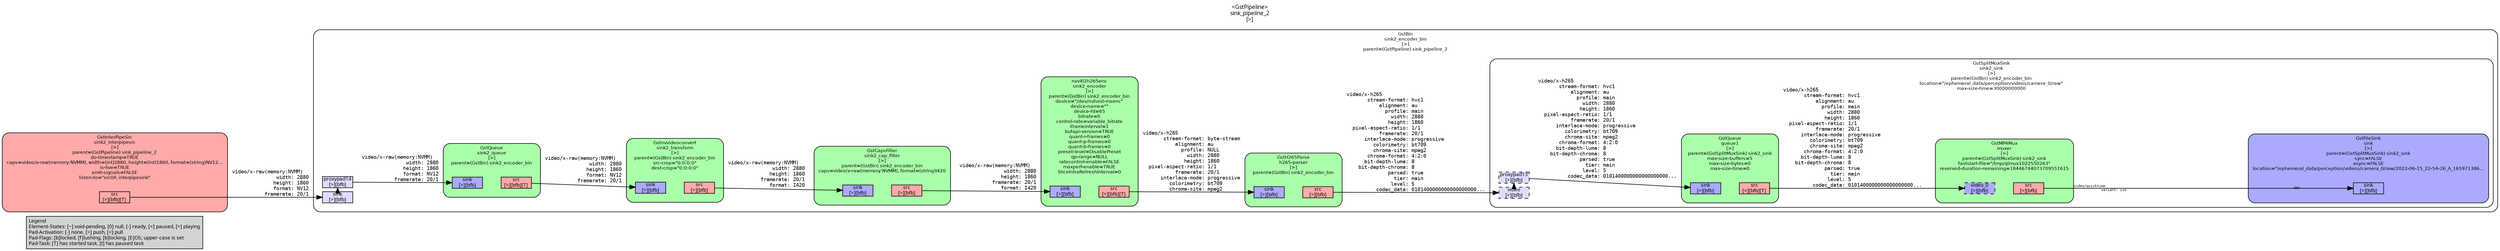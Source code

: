 digraph pipeline {
  rankdir=LR;
  fontname="sans";
  fontsize="10";
  labelloc=t;
  nodesep=.1;
  ranksep=.2;
  label="<GstPipeline>\nsink_pipeline_2\n[>]";
  node [style="filled,rounded", shape=box, fontsize="9", fontname="sans", margin="0.0,0.0"];
  edge [labelfontsize="6", fontsize="9", fontname="monospace"];
  
  legend [
    pos="0,0!",
    margin="0.05,0.05",
    style="filled",
    label="Legend\lElement-States: [~] void-pending, [0] null, [-] ready, [=] paused, [>] playing\lPad-Activation: [-] none, [>] push, [<] pull\lPad-Flags: [b]locked, [f]lushing, [b]locking, [E]OS; upper-case is set\lPad-Task: [T] has started task, [t] has paused task\l",
  ];
  subgraph cluster_sink2_interpipesrc_0x55b811c0f0 {
    fontname="Bitstream Vera Sans";
    fontsize="8";
    style="filled,rounded";
    color=black;
    label="GstInterPipeSrc\nsink2_interpipesrc\n[>]\nparent=(GstPipeline) sink_pipeline_2\ndo-timestamp=TRUE\ncaps=video/x-raw(memory:NVMM), width=(int)2880, height=(int)1860, format=(string)NV12…\nis-live=TRUE\nemit-signals=FALSE\nlisten-to=\"src0A_interpipesink\"";
    subgraph cluster_sink2_interpipesrc_0x55b811c0f0_src {
      label="";
      style="invis";
      sink2_interpipesrc_0x55b811c0f0_src_0x55b810fa00 [color=black, fillcolor="#ffaaaa", label="src\n[>][bfb][T]", height="0.2", style="filled,solid"];
    }

    fillcolor="#ffaaaa";
  }

  sink2_interpipesrc_0x55b811c0f0_src_0x55b810fa00 -> sink2_encoder_bin_0x55b80e8020_sink_0x55b8106b90 [label="video/x-raw(memory:NVMM)\l               width: 2880\l              height: 1860\l              format: NV12\l           framerate: 20/1\l"]
  subgraph cluster_sink2_encoder_bin_0x55b80e8020 {
    fontname="Bitstream Vera Sans";
    fontsize="8";
    style="filled,rounded";
    color=black;
    label="GstBin\nsink2_encoder_bin\n[>]\nparent=(GstPipeline) sink_pipeline_2";
    subgraph cluster_sink2_encoder_bin_0x55b80e8020_sink {
      label="";
      style="invis";
      _proxypad14_0x55b8108540 [color=black, fillcolor="#ddddff", label="proxypad14\n[>][bfb]", height="0.2", style="filled,solid"];
    sink2_encoder_bin_0x55b80e8020_sink_0x55b8106b90 -> _proxypad14_0x55b8108540 [style=dashed, minlen=0]
      sink2_encoder_bin_0x55b80e8020_sink_0x55b8106b90 [color=black, fillcolor="#ddddff", label="sink\n[>][bfb]", height="0.2", style="filled,solid"];
    }

    fillcolor="#ffffff";
    subgraph cluster_sink2_sink_0x55b7e246f0 {
      fontname="Bitstream Vera Sans";
      fontsize="8";
      style="filled,rounded";
      color=black;
      label="GstSplitMuxSink\nsink2_sink\n[>]\nparent=(GstBin) sink2_encoder_bin\nlocation=\"/ephemeral_data/perception/videos/camera_0/raw\"\nmax-size-time=30000000000";
      subgraph cluster_sink2_sink_0x55b7e246f0_sink {
        label="";
        style="invis";
        _proxypad13_0x55b81082e0 [color=black, fillcolor="#ddddff", label="proxypad13\n[>][bfb]", height="0.2", style="filled,dashed"];
      sink2_sink_0x55b7e246f0_video_0x55b8106910 -> _proxypad13_0x55b81082e0 [style=dashed, minlen=0]
        sink2_sink_0x55b7e246f0_video_0x55b8106910 [color=black, fillcolor="#ddddff", label="video\n[>][bfb]", height="0.2", style="filled,dashed"];
      }

      fillcolor="#ffffff";
      subgraph cluster_sink_0x55f27ba1f0 {
        fontname="Bitstream Vera Sans";
        fontsize="8";
        style="filled,rounded";
        color=black;
        label="GstFileSink\nsink\n[>]\nparent=(GstSplitMuxSink) sink2_sink\nsync=FALSE\nasync=FALSE\nlocation=\"/ephemeral_data/perception/videos/camera_0/raw/2022-06-15_22-54-26_A_165971386…";
        subgraph cluster_sink_0x55f27ba1f0_sink {
          label="";
          style="invis";
          sink_0x55f27ba1f0_sink_0x55b811e0e0 [color=black, fillcolor="#aaaaff", label="sink\n[>][bfb]", height="0.2", style="filled,solid"];
        }

        fillcolor="#aaaaff";
      }

      subgraph cluster_queue1_0x55b7e2f9c0 {
        fontname="Bitstream Vera Sans";
        fontsize="8";
        style="filled,rounded";
        color=black;
        label="GstQueue\nqueue1\n[>]\nparent=(GstSplitMuxSink) sink2_sink\nmax-size-buffers=5\nmax-size-bytes=0\nmax-size-time=0";
        subgraph cluster_queue1_0x55b7e2f9c0_sink {
          label="";
          style="invis";
          queue1_0x55b7e2f9c0_sink_0x55b810f560 [color=black, fillcolor="#aaaaff", label="sink\n[>][bfb]", height="0.2", style="filled,solid"];
        }

        subgraph cluster_queue1_0x55b7e2f9c0_src {
          label="";
          style="invis";
          queue1_0x55b7e2f9c0_src_0x55b810f7b0 [color=black, fillcolor="#ffaaaa", label="src\n[>][bfb][T]", height="0.2", style="filled,solid"];
        }

        queue1_0x55b7e2f9c0_sink_0x55b810f560 -> queue1_0x55b7e2f9c0_src_0x55b810f7b0 [style="invis"];
        fillcolor="#aaffaa";
      }

      _proxypad13_0x55b81082e0 -> queue1_0x55b7e2f9c0_sink_0x55b810f560 [label="video/x-h265\l       stream-format: hvc1\l           alignment: au\l             profile: main\l               width: 2880\l              height: 1860\l  pixel-aspect-ratio: 1/1\l           framerate: 20/1\l      interlace-mode: progressive\l         colorimetry: bt709\l         chroma-site: mpeg2\l       chroma-format: 4:2:0\l      bit-depth-luma: 8\l    bit-depth-chroma: 8\l              parsed: true\l                tier: main\l               level: 5\l          codec_data: 0101400000000000000000...\l"]
      queue1_0x55b7e2f9c0_src_0x55b810f7b0 -> muxer_0x55b8106630_video_0_0x55b810f310 [label="video/x-h265\l       stream-format: hvc1\l           alignment: au\l             profile: main\l               width: 2880\l              height: 1860\l  pixel-aspect-ratio: 1/1\l           framerate: 20/1\l      interlace-mode: progressive\l         colorimetry: bt709\l         chroma-site: mpeg2\l       chroma-format: 4:2:0\l      bit-depth-luma: 8\l    bit-depth-chroma: 8\l              parsed: true\l                tier: main\l               level: 5\l          codec_data: 0101400000000000000000...\l"]
      subgraph cluster_muxer_0x55b8106630 {
        fontname="Bitstream Vera Sans";
        fontsize="8";
        style="filled,rounded";
        color=black;
        label="GstMP4Mux\nmuxer\n[>]\nparent=(GstSplitMuxSink) sink2_sink\nfaststart-file=\"/tmp/qtmux1022550263\"\nreserved-duration-remaining=18446744073709551615";
        subgraph cluster_muxer_0x55b8106630_sink {
          label="";
          style="invis";
          muxer_0x55b8106630_video_0_0x55b810f310 [color=black, fillcolor="#aaaaff", label="video_0\n[>][bfb]", height="0.2", style="filled,dashed"];
        }

        subgraph cluster_muxer_0x55b8106630_src {
          label="";
          style="invis";
          muxer_0x55b8106630_src_0x55b810f0c0 [color=black, fillcolor="#ffaaaa", label="src\n[>][bfb]", height="0.2", style="filled,solid"];
        }

        muxer_0x55b8106630_video_0_0x55b810f310 -> muxer_0x55b8106630_src_0x55b810f0c0 [style="invis"];
        fillcolor="#aaffaa";
      }

      muxer_0x55b8106630_src_0x55b810f0c0 -> sink_0x55f27ba1f0_sink_0x55b811e0e0 [labeldistance="10", labelangle="0", label="                                                  ", taillabel="video/quicktime\l             variant: iso\l", headlabel="ANY"]
    }

    subgraph cluster_sink2_encoder_0x55b810d5a0 {
      fontname="Bitstream Vera Sans";
      fontsize="8";
      style="filled,rounded";
      color=black;
      label="nvv4l2h265enc\nsink2_encoder\n[>]\nparent=(GstBin) sink2_encoder_bin\ndevice=\"/dev/nvhost-msenc\"\ndevice-name=\"\"\ndevice-fd=65\nbitrate=0\ncontrol-rate=variable_bitrate\niframeinterval=1\nbufapi-version=TRUE\nquant-i-frames=0\nquant-p-frames=0\nquant-b-frames=0\npreset-level=DisablePreset\nqp-range=NULL\nratecontrol-enable=FALSE\nmaxperf-enable=TRUE\nSliceIntraRefreshInterval=0";
      subgraph cluster_sink2_encoder_0x55b810d5a0_sink {
        label="";
        style="invis";
        sink2_encoder_0x55b810d5a0_sink_0x55b810e780 [color=black, fillcolor="#aaaaff", label="sink\n[>][bfb]", height="0.2", style="filled,solid"];
      }

      subgraph cluster_sink2_encoder_0x55b810d5a0_src {
        label="";
        style="invis";
        sink2_encoder_0x55b810d5a0_src_0x55b810e9d0 [color=black, fillcolor="#ffaaaa", label="src\n[>][bfb][T]", height="0.2", style="filled,solid"];
      }

      sink2_encoder_0x55b810d5a0_sink_0x55b810e780 -> sink2_encoder_0x55b810d5a0_src_0x55b810e9d0 [style="invis"];
      fillcolor="#aaffaa";
    }

    sink2_encoder_0x55b810d5a0_src_0x55b810e9d0 -> h265_parser_0x55b81105d0_sink_0x55b810ec20 [label="video/x-h265\l       stream-format: byte-stream\l           alignment: au\l             profile: NULL\l               width: 2880\l              height: 1860\l  pixel-aspect-ratio: 1/1\l           framerate: 20/1\l      interlace-mode: progressive\l         colorimetry: bt709\l         chroma-site: mpeg2\l"]
    subgraph cluster_sink2_cap_filter_0x55b7de4ea0 {
      fontname="Bitstream Vera Sans";
      fontsize="8";
      style="filled,rounded";
      color=black;
      label="GstCapsFilter\nsink2_cap_filter\n[>]\nparent=(GstBin) sink2_encoder_bin\ncaps=video/x-raw(memory:NVMM), format=(string)I420";
      subgraph cluster_sink2_cap_filter_0x55b7de4ea0_sink {
        label="";
        style="invis";
        sink2_cap_filter_0x55b7de4ea0_sink_0x55b810e2e0 [color=black, fillcolor="#aaaaff", label="sink\n[>][bfb]", height="0.2", style="filled,solid"];
      }

      subgraph cluster_sink2_cap_filter_0x55b7de4ea0_src {
        label="";
        style="invis";
        sink2_cap_filter_0x55b7de4ea0_src_0x55b810e530 [color=black, fillcolor="#ffaaaa", label="src\n[>][bfb]", height="0.2", style="filled,solid"];
      }

      sink2_cap_filter_0x55b7de4ea0_sink_0x55b810e2e0 -> sink2_cap_filter_0x55b7de4ea0_src_0x55b810e530 [style="invis"];
      fillcolor="#aaffaa";
    }

    sink2_cap_filter_0x55b7de4ea0_src_0x55b810e530 -> sink2_encoder_0x55b810d5a0_sink_0x55b810e780 [label="video/x-raw(memory:NVMM)\l               width: 2880\l              height: 1860\l           framerate: 20/1\l              format: I420\l"]
    subgraph cluster_h265_parser_0x55b81105d0 {
      fontname="Bitstream Vera Sans";
      fontsize="8";
      style="filled,rounded";
      color=black;
      label="GstH265Parse\nh265-parser\n[>]\nparent=(GstBin) sink2_encoder_bin";
      subgraph cluster_h265_parser_0x55b81105d0_sink {
        label="";
        style="invis";
        h265_parser_0x55b81105d0_sink_0x55b810ec20 [color=black, fillcolor="#aaaaff", label="sink\n[>][bfb]", height="0.2", style="filled,solid"];
      }

      subgraph cluster_h265_parser_0x55b81105d0_src {
        label="";
        style="invis";
        h265_parser_0x55b81105d0_src_0x55b810ee70 [color=black, fillcolor="#ffaaaa", label="src\n[>][bfb]", height="0.2", style="filled,solid"];
      }

      h265_parser_0x55b81105d0_sink_0x55b810ec20 -> h265_parser_0x55b81105d0_src_0x55b810ee70 [style="invis"];
      fillcolor="#aaffaa";
    }

    h265_parser_0x55b81105d0_src_0x55b810ee70 -> sink2_sink_0x55b7e246f0_video_0x55b8106910 [label="video/x-h265\l       stream-format: hvc1\l           alignment: au\l             profile: main\l               width: 2880\l              height: 1860\l  pixel-aspect-ratio: 1/1\l           framerate: 20/1\l      interlace-mode: progressive\l         colorimetry: bt709\l         chroma-site: mpeg2\l       chroma-format: 4:2:0\l      bit-depth-luma: 8\l    bit-depth-chroma: 8\l              parsed: true\l                tier: main\l               level: 5\l          codec_data: 0101400000000000000000...\l"]
    subgraph cluster_sink2_transform_0x55b810cd00 {
      fontname="Bitstream Vera Sans";
      fontsize="8";
      style="filled,rounded";
      color=black;
      label="Gstnvvideoconvert\nsink2_transform\n[>]\nparent=(GstBin) sink2_encoder_bin\nsrc-crop=\"0:0:0:0\"\ndest-crop=\"0:0:0:0\"";
      subgraph cluster_sink2_transform_0x55b810cd00_sink {
        label="";
        style="invis";
        sink2_transform_0x55b810cd00_sink_0x55b80edc70 [color=black, fillcolor="#aaaaff", label="sink\n[>][bfb]", height="0.2", style="filled,solid"];
      }

      subgraph cluster_sink2_transform_0x55b810cd00_src {
        label="";
        style="invis";
        sink2_transform_0x55b810cd00_src_0x55b810e090 [color=black, fillcolor="#ffaaaa", label="src\n[>][bfb]", height="0.2", style="filled,solid"];
      }

      sink2_transform_0x55b810cd00_sink_0x55b80edc70 -> sink2_transform_0x55b810cd00_src_0x55b810e090 [style="invis"];
      fillcolor="#aaffaa";
    }

    sink2_transform_0x55b810cd00_src_0x55b810e090 -> sink2_cap_filter_0x55b7de4ea0_sink_0x55b810e2e0 [label="video/x-raw(memory:NVMM)\l               width: 2880\l              height: 1860\l           framerate: 20/1\l              format: I420\l"]
    subgraph cluster_sink2_queue_0x55b7e2f6c0 {
      fontname="Bitstream Vera Sans";
      fontsize="8";
      style="filled,rounded";
      color=black;
      label="GstQueue\nsink2_queue\n[>]\nparent=(GstBin) sink2_encoder_bin";
      subgraph cluster_sink2_queue_0x55b7e2f6c0_sink {
        label="";
        style="invis";
        sink2_queue_0x55b7e2f6c0_sink_0x55b80ed7d0 [color=black, fillcolor="#aaaaff", label="sink\n[>][bfb]", height="0.2", style="filled,solid"];
      }

      subgraph cluster_sink2_queue_0x55b7e2f6c0_src {
        label="";
        style="invis";
        sink2_queue_0x55b7e2f6c0_src_0x55b80eda20 [color=black, fillcolor="#ffaaaa", label="src\n[>][bfb][T]", height="0.2", style="filled,solid"];
      }

      sink2_queue_0x55b7e2f6c0_sink_0x55b80ed7d0 -> sink2_queue_0x55b7e2f6c0_src_0x55b80eda20 [style="invis"];
      fillcolor="#aaffaa";
    }

    _proxypad14_0x55b8108540 -> sink2_queue_0x55b7e2f6c0_sink_0x55b80ed7d0 [label="video/x-raw(memory:NVMM)\l               width: 2880\l              height: 1860\l              format: NV12\l           framerate: 20/1\l"]
    sink2_queue_0x55b7e2f6c0_src_0x55b80eda20 -> sink2_transform_0x55b810cd00_sink_0x55b80edc70 [label="video/x-raw(memory:NVMM)\l               width: 2880\l              height: 1860\l              format: NV12\l           framerate: 20/1\l"]
  }

}
